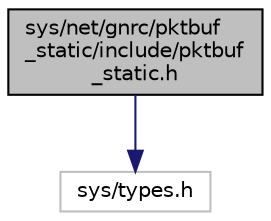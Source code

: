 digraph "sys/net/gnrc/pktbuf_static/include/pktbuf_static.h"
{
 // LATEX_PDF_SIZE
  edge [fontname="Helvetica",fontsize="10",labelfontname="Helvetica",labelfontsize="10"];
  node [fontname="Helvetica",fontsize="10",shape=record];
  Node1 [label="sys/net/gnrc/pktbuf\l_static/include/pktbuf\l_static.h",height=0.2,width=0.4,color="black", fillcolor="grey75", style="filled", fontcolor="black",tooltip="Internal definitions of the static implementation of Packet buffer."];
  Node1 -> Node2 [color="midnightblue",fontsize="10",style="solid",fontname="Helvetica"];
  Node2 [label="sys/types.h",height=0.2,width=0.4,color="grey75", fillcolor="white", style="filled",tooltip=" "];
}
